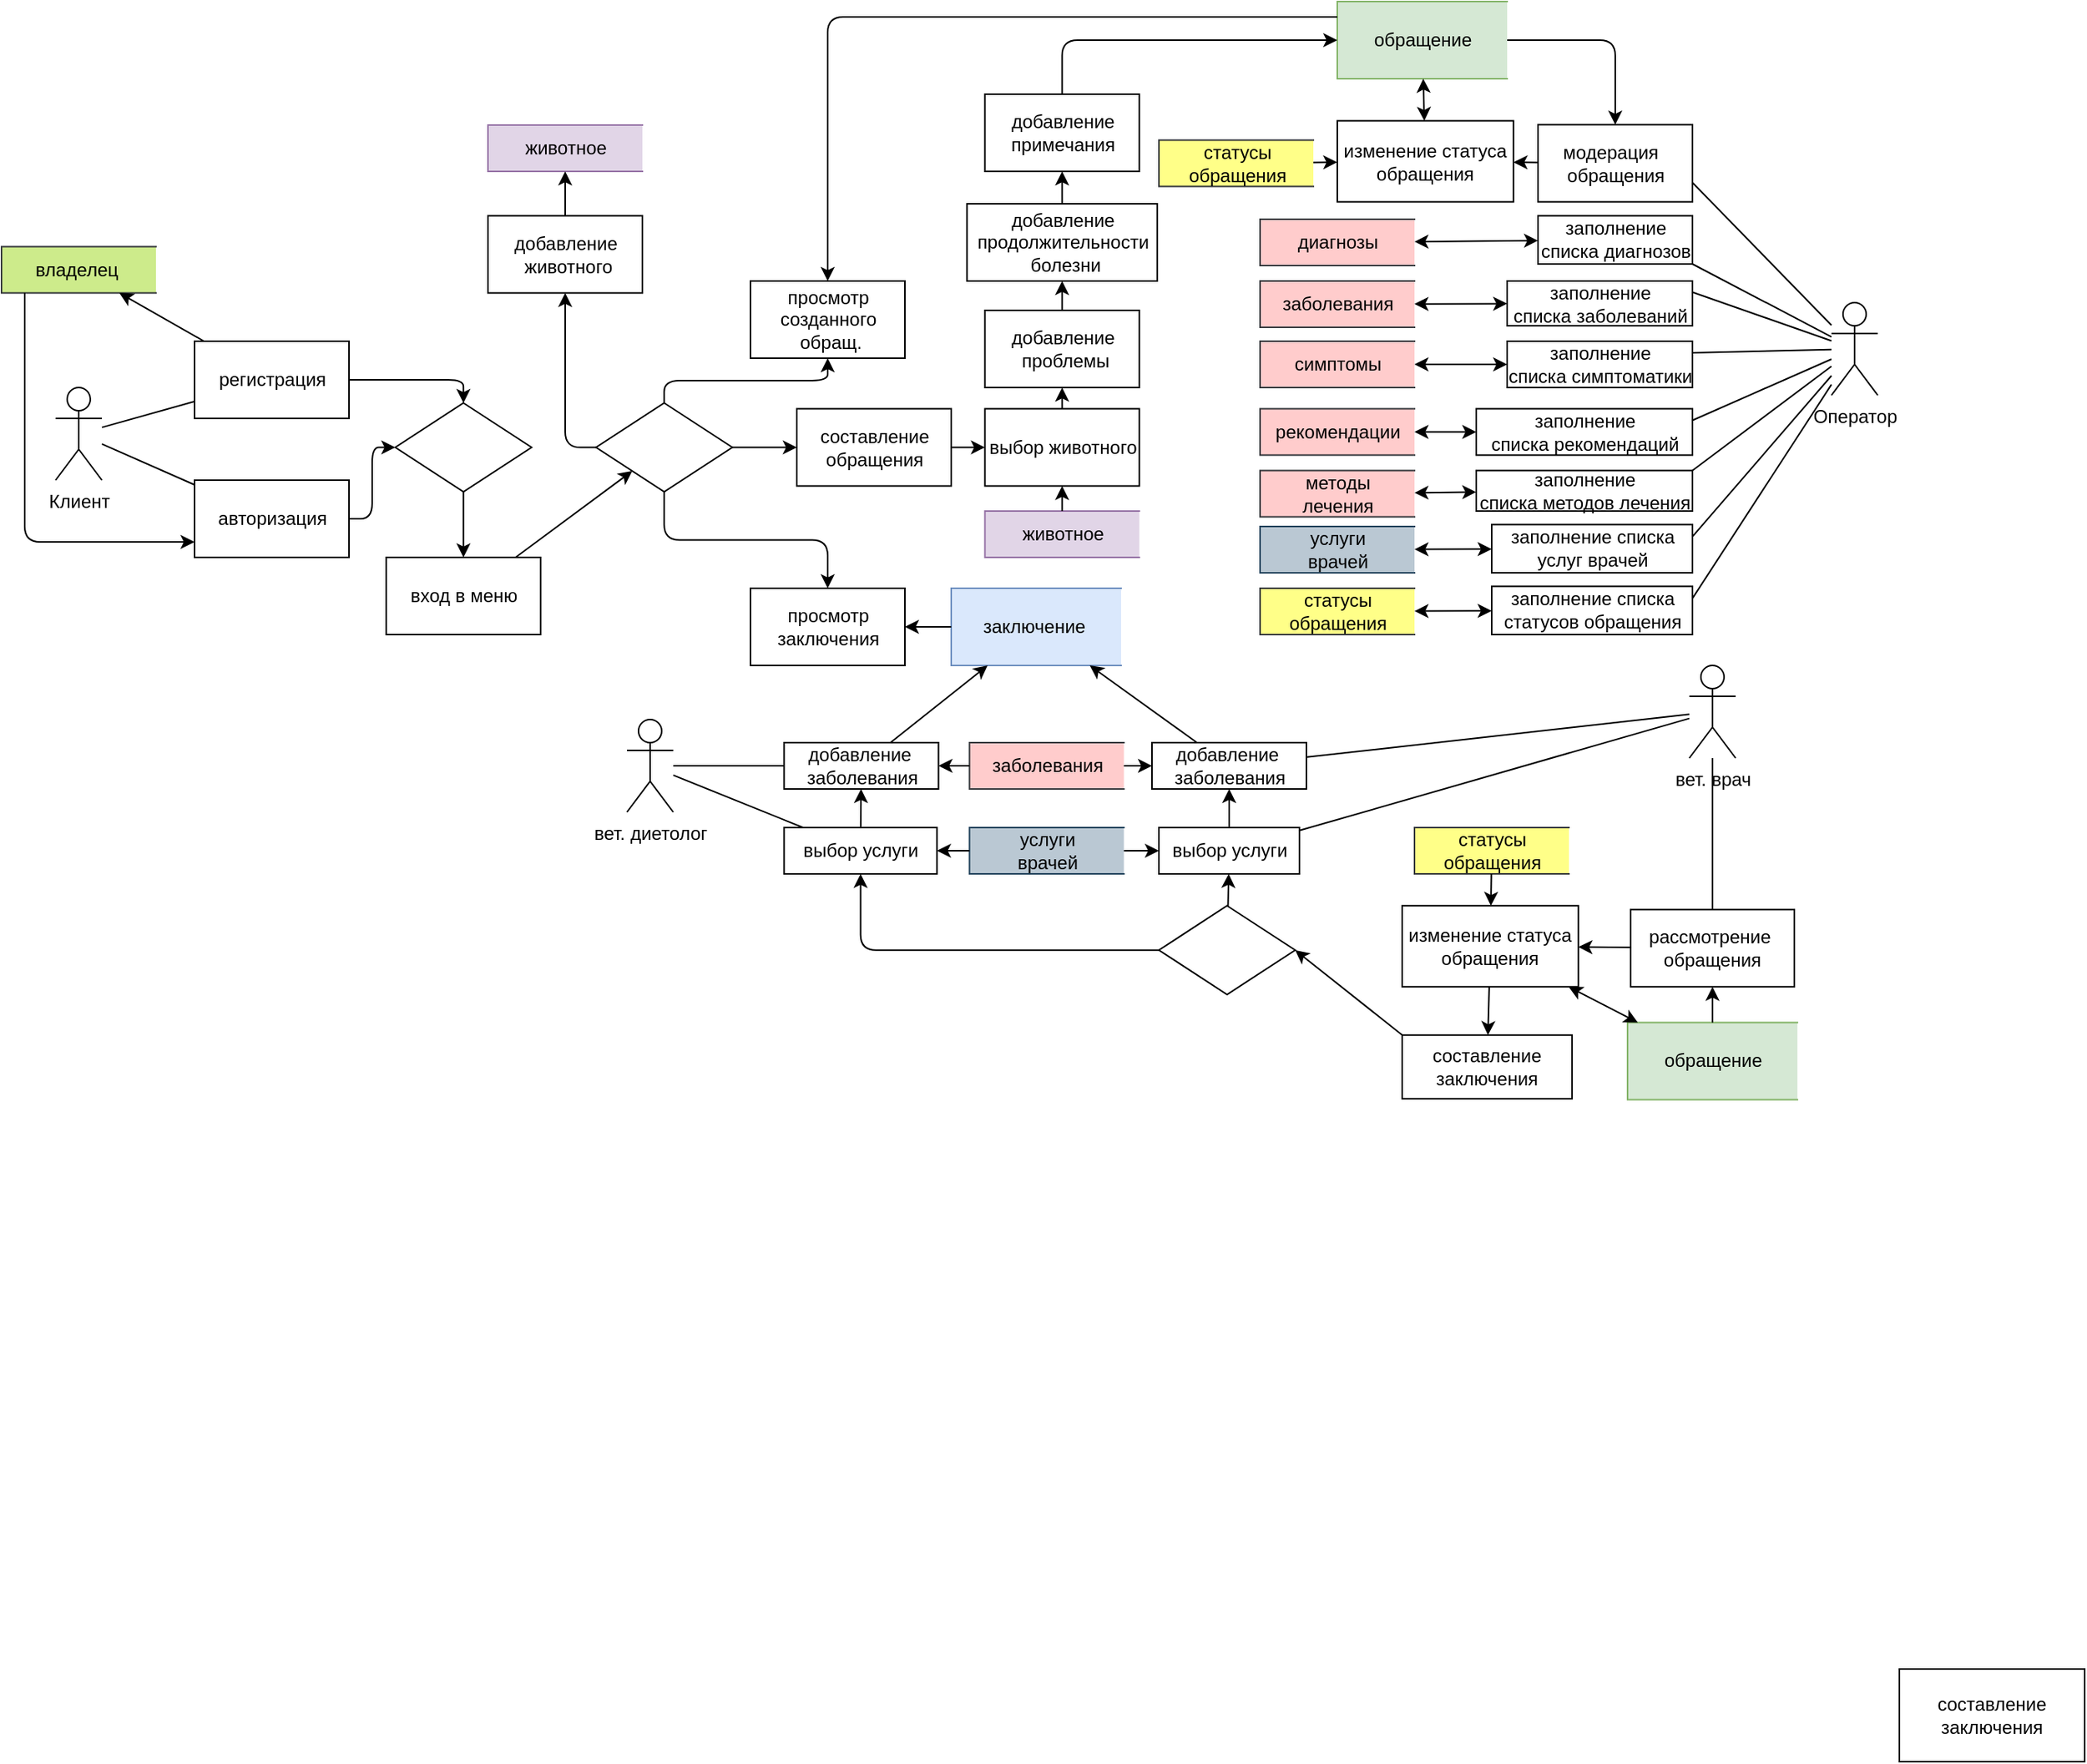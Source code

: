 <mxGraphModel dx="2021" dy="2148" grid="1" gridSize="10" guides="1" tooltips="1" connect="1" arrows="1" fold="1" page="1" pageScale="1" pageWidth="1169" pageHeight="1654" math="0" shadow="0">
  <root>
    <mxCell id="0" />
    <mxCell id="1" parent="0" />
    <mxCell id="YtaR-5jFu5EO3Bo39N_Q-2" style="rounded=1;orthogonalLoop=1;jettySize=auto;html=1;endArrow=classic;endFill=1;exitX=0.5;exitY=1;exitDx=0;exitDy=0;edgeStyle=orthogonalEdgeStyle;startArrow=none;startFill=0;" parent="1" source="9j8DlYYdAQhBQ68mxfb_-19" target="INR5gjYaSOHBbctPgWJO-20" edge="1">
      <mxGeometry relative="1" as="geometry">
        <mxPoint x="-50" y="190" as="sourcePoint" />
      </mxGeometry>
    </mxCell>
    <mxCell id="SkLQpkn3maGRPMSLVxLG-39" value="Клиент" style="shape=umlActor;verticalLabelPosition=bottom;verticalAlign=top;html=1;outlineConnect=0;" parent="1" vertex="1">
      <mxGeometry x="-470" y="90" width="30" height="60" as="geometry" />
    </mxCell>
    <mxCell id="SkLQpkn3maGRPMSLVxLG-42" value="добавление&lt;br&gt;&amp;nbsp;проблемы" style="html=1;dashed=0;whitespace=wrap;" parent="1" vertex="1">
      <mxGeometry x="131.81" y="40" width="100" height="50" as="geometry" />
    </mxCell>
    <mxCell id="SkLQpkn3maGRPMSLVxLG-47" value="" style="endArrow=classic;html=1;" parent="1" source="SkLQpkn3maGRPMSLVxLG-40" target="9j8DlYYdAQhBQ68mxfb_-27" edge="1">
      <mxGeometry width="50" height="50" relative="1" as="geometry">
        <mxPoint x="410" y="138.5" as="sourcePoint" />
        <mxPoint x="460" y="88.5" as="targetPoint" />
      </mxGeometry>
    </mxCell>
    <mxCell id="SkLQpkn3maGRPMSLVxLG-49" value="Оператор" style="shape=umlActor;verticalLabelPosition=bottom;verticalAlign=top;html=1;outlineConnect=0;" parent="1" vertex="1">
      <mxGeometry x="680" y="35" width="30" height="60" as="geometry" />
    </mxCell>
    <mxCell id="SkLQpkn3maGRPMSLVxLG-52" value="модерация&amp;nbsp;&amp;nbsp;&lt;br&gt;обращения" style="html=1;dashed=0;whitespace=wrap;" parent="1" vertex="1">
      <mxGeometry x="490" y="-80.25" width="100" height="50" as="geometry" />
    </mxCell>
    <mxCell id="SkLQpkn3maGRPMSLVxLG-57" value="" style="endArrow=none;html=1;endFill=0;entryX=1;entryY=0.75;entryDx=0;entryDy=0;" parent="1" source="SkLQpkn3maGRPMSLVxLG-49" target="SkLQpkn3maGRPMSLVxLG-52" edge="1">
      <mxGeometry width="50" height="50" relative="1" as="geometry">
        <mxPoint x="1015" y="120" as="sourcePoint" />
        <mxPoint x="985" y="120" as="targetPoint" />
      </mxGeometry>
    </mxCell>
    <mxCell id="SkLQpkn3maGRPMSLVxLG-71" value="вет. диетолог" style="shape=umlActor;verticalLabelPosition=bottom;verticalAlign=top;html=1;outlineConnect=0;" parent="1" vertex="1">
      <mxGeometry x="-100" y="305" width="30" height="60" as="geometry" />
    </mxCell>
    <mxCell id="SkLQpkn3maGRPMSLVxLG-74" value="выбор услуги" style="rounded=0;whiteSpace=wrap;html=1;" parent="1" vertex="1">
      <mxGeometry x="1.75" y="375" width="99" height="30" as="geometry" />
    </mxCell>
    <mxCell id="SkLQpkn3maGRPMSLVxLG-85" value="" style="endArrow=none;html=1;endFill=0;" parent="1" source="SkLQpkn3maGRPMSLVxLG-71" target="9j8DlYYdAQhBQ68mxfb_-79" edge="1">
      <mxGeometry width="50" height="50" relative="1" as="geometry">
        <mxPoint x="-26.996" y="876.25" as="sourcePoint" />
        <mxPoint x="-50" y="698" as="targetPoint" />
      </mxGeometry>
    </mxCell>
    <mxCell id="SkLQpkn3maGRPMSLVxLG-86" value="вет. врач" style="shape=umlActor;verticalLabelPosition=bottom;verticalAlign=top;html=1;outlineConnect=0;" parent="1" vertex="1">
      <mxGeometry x="587.97" y="270" width="30" height="60" as="geometry" />
    </mxCell>
    <mxCell id="SkLQpkn3maGRPMSLVxLG-88" value="составление заключения" style="rounded=0;whiteSpace=wrap;html=1;fillColor=#f8cecc;strokeColor=#b85450;" parent="1" vertex="1">
      <mxGeometry x="724" y="920" width="120" height="60" as="geometry" />
    </mxCell>
    <mxCell id="SkLQpkn3maGRPMSLVxLG-89" value="выбор услуги" style="rounded=0;whiteSpace=wrap;html=1;" parent="1" vertex="1">
      <mxGeometry x="244.5" y="375" width="91" height="30" as="geometry" />
    </mxCell>
    <mxCell id="SkLQpkn3maGRPMSLVxLG-100" value="рассмотрение&amp;nbsp;&lt;br&gt;обращения" style="rounded=0;whiteSpace=wrap;html=1;" parent="1" vertex="1">
      <mxGeometry x="549.97" y="428.13" width="106" height="50" as="geometry" />
    </mxCell>
    <mxCell id="SkLQpkn3maGRPMSLVxLG-102" value="составление заключения" style="rounded=0;whiteSpace=wrap;html=1;" parent="1" vertex="1">
      <mxGeometry x="724" y="920" width="120" height="60" as="geometry" />
    </mxCell>
    <mxCell id="SkLQpkn3maGRPMSLVxLG-40" value="составление &lt;br&gt;обращения" style="html=1;dashed=0;whitespace=wrap;" parent="1" vertex="1">
      <mxGeometry x="10" y="103.75" width="100" height="50" as="geometry" />
    </mxCell>
    <mxCell id="INR5gjYaSOHBbctPgWJO-2" value="обращение" style="html=1;dashed=0;whitespace=wrap;shape=partialRectangle;right=0;fillColor=#d5e8d4;strokeColor=#82b366;" parent="1" vertex="1">
      <mxGeometry x="360" y="-160" width="110" height="50" as="geometry" />
    </mxCell>
    <mxCell id="INR5gjYaSOHBbctPgWJO-3" value="добавление&lt;br&gt;продолжительности&lt;br&gt;&amp;nbsp;болезни" style="html=1;dashed=0;whitespace=wrap;" parent="1" vertex="1">
      <mxGeometry x="120.21" y="-29" width="123.19" height="50" as="geometry" />
    </mxCell>
    <mxCell id="INR5gjYaSOHBbctPgWJO-4" value="" style="endArrow=classic;html=1;" parent="1" source="SkLQpkn3maGRPMSLVxLG-42" target="INR5gjYaSOHBbctPgWJO-3" edge="1">
      <mxGeometry width="50" height="50" relative="1" as="geometry">
        <mxPoint x="426" y="67.5" as="sourcePoint" />
        <mxPoint x="476" y="17.5" as="targetPoint" />
      </mxGeometry>
    </mxCell>
    <mxCell id="INR5gjYaSOHBbctPgWJO-16" value="просмотр &lt;br&gt;созданного&lt;br&gt;&amp;nbsp;обращ." style="html=1;dashed=0;whitespace=wrap;" parent="1" vertex="1">
      <mxGeometry x="-20" y="21" width="100" height="50" as="geometry" />
    </mxCell>
    <mxCell id="INR5gjYaSOHBbctPgWJO-20" value="просмотр&lt;br&gt;заключения" style="html=1;dashed=0;whitespace=wrap;" parent="1" vertex="1">
      <mxGeometry x="-20" y="220" width="100" height="50" as="geometry" />
    </mxCell>
    <mxCell id="INR5gjYaSOHBbctPgWJO-23" value="заключение&amp;nbsp;" style="html=1;dashed=0;whitespace=wrap;shape=partialRectangle;right=0;fillColor=#dae8fc;strokeColor=#6c8ebf;" parent="1" vertex="1">
      <mxGeometry x="110" y="220" width="110" height="50" as="geometry" />
    </mxCell>
    <mxCell id="INR5gjYaSOHBbctPgWJO-24" value="" style="endArrow=classic;html=1;" parent="1" source="INR5gjYaSOHBbctPgWJO-23" target="INR5gjYaSOHBbctPgWJO-20" edge="1">
      <mxGeometry width="50" height="50" relative="1" as="geometry">
        <mxPoint x="350" y="259" as="sourcePoint" />
        <mxPoint x="400" y="209" as="targetPoint" />
      </mxGeometry>
    </mxCell>
    <mxCell id="INR5gjYaSOHBbctPgWJO-58" value="" style="endArrow=none;html=1;endFill=0;" parent="1" source="SkLQpkn3maGRPMSLVxLG-86" target="SkLQpkn3maGRPMSLVxLG-100" edge="1">
      <mxGeometry width="50" height="50" relative="1" as="geometry">
        <mxPoint x="936" y="526.25" as="sourcePoint" />
        <mxPoint x="986" y="476.25" as="targetPoint" />
      </mxGeometry>
    </mxCell>
    <mxCell id="INR5gjYaSOHBbctPgWJO-60" value="" style="shape=rhombus;html=1;dashed=0;whitespace=wrap;perimeter=rhombusPerimeter;" parent="1" vertex="1">
      <mxGeometry x="244.5" y="425.63" width="88.25" height="57.5" as="geometry" />
    </mxCell>
    <mxCell id="INR5gjYaSOHBbctPgWJO-61" value="" style="endArrow=classic;html=1;edgeStyle=orthogonalEdgeStyle;" parent="1" source="INR5gjYaSOHBbctPgWJO-60" target="SkLQpkn3maGRPMSLVxLG-74" edge="1">
      <mxGeometry width="50" height="50" relative="1" as="geometry">
        <mxPoint x="209" y="535" as="sourcePoint" />
        <mxPoint x="84" y="425" as="targetPoint" />
      </mxGeometry>
    </mxCell>
    <mxCell id="INR5gjYaSOHBbctPgWJO-62" value="" style="endArrow=classic;html=1;entryX=1;entryY=0.5;entryDx=0;entryDy=0;exitX=0;exitY=0;exitDx=0;exitDy=0;" parent="1" source="eZzGpEVOvhuEacqEOxfQ-1" target="INR5gjYaSOHBbctPgWJO-60" edge="1">
      <mxGeometry width="50" height="50" relative="1" as="geometry">
        <mxPoint x="474.93" y="740" as="sourcePoint" />
        <mxPoint x="414.93" y="740" as="targetPoint" />
      </mxGeometry>
    </mxCell>
    <mxCell id="INR5gjYaSOHBbctPgWJO-63" value="" style="endArrow=classic;html=1;" parent="1" source="INR5gjYaSOHBbctPgWJO-60" target="SkLQpkn3maGRPMSLVxLG-89" edge="1">
      <mxGeometry width="50" height="50" relative="1" as="geometry">
        <mxPoint x="116.81" y="535" as="sourcePoint" />
        <mxPoint x="166.81" y="485" as="targetPoint" />
      </mxGeometry>
    </mxCell>
    <mxCell id="eZzGpEVOvhuEacqEOxfQ-1" value="составление заключения" style="rounded=0;whiteSpace=wrap;html=1;" parent="1" vertex="1">
      <mxGeometry x="402.03" y="509.39" width="110" height="41.25" as="geometry" />
    </mxCell>
    <mxCell id="eZzGpEVOvhuEacqEOxfQ-3" value="изменение статуса&lt;br&gt;обращения" style="rounded=0;whiteSpace=wrap;html=1;" parent="1" vertex="1">
      <mxGeometry x="360" y="-82.75" width="114.12" height="52.5" as="geometry" />
    </mxCell>
    <mxCell id="eZzGpEVOvhuEacqEOxfQ-5" value="" style="endArrow=classic;html=1;" parent="1" source="SkLQpkn3maGRPMSLVxLG-52" target="eZzGpEVOvhuEacqEOxfQ-3" edge="1">
      <mxGeometry width="50" height="50" relative="1" as="geometry">
        <mxPoint x="565" y="153.75" as="sourcePoint" />
        <mxPoint x="615" y="103.75" as="targetPoint" />
      </mxGeometry>
    </mxCell>
    <mxCell id="eZzGpEVOvhuEacqEOxfQ-17" value="изменение статуса&lt;br&gt;обращения" style="rounded=0;whiteSpace=wrap;html=1;" parent="1" vertex="1">
      <mxGeometry x="402.03" y="425.63" width="114.12" height="52.5" as="geometry" />
    </mxCell>
    <mxCell id="YtaR-5jFu5EO3Bo39N_Q-3" value="обращение" style="html=1;dashed=0;whitespace=wrap;shape=partialRectangle;right=0;fillColor=#d5e8d4;strokeColor=#82b366;" parent="1" vertex="1">
      <mxGeometry x="547.97" y="501.26" width="110" height="50" as="geometry" />
    </mxCell>
    <mxCell id="9j8DlYYdAQhBQ68mxfb_-6" value="авторизация&lt;span style=&quot;color: rgba(0 , 0 , 0 , 0) ; font-family: monospace ; font-size: 0px&quot;&gt;%3CmxGraphModel%3E%3Croot%3E%3CmxCell%20id%3D%220%22%2F%3E%3CmxCell%20id%3D%221%22%20parent%3D%220%22%2F%3E%3CmxCell%20id%3D%222%22%20value%3D%22%D1%81%D0%BE%D1%81%D1%82%D0%B0%D0%B2%D0%BB%D0%B5%D0%BD%D0%B8%D0%B5%20%26lt%3Bbr%26gt%3B%D0%BE%D0%B1%D1%80%D0%B0%D1%89%D0%B5%D0%BD%D0%B8%D1%8F%22%20style%3D%22html%3D1%3Bdashed%3D0%3Bwhitespace%3Dwrap%3B%22%20vertex%3D%221%22%20parent%3D%221%22%3E%3CmxGeometry%20x%3D%22180%22%20y%3D%22107.5%22%20width%3D%22100%22%20height%3D%2250%22%20as%3D%22geometry%22%2F%3E%3C%2FmxCell%3E%3C%2Froot%3E%3C%2FmxGraphModel%3E&lt;/span&gt;" style="html=1;dashed=0;whitespace=wrap;" parent="1" vertex="1">
      <mxGeometry x="-380" y="150" width="100" height="50" as="geometry" />
    </mxCell>
    <mxCell id="9j8DlYYdAQhBQ68mxfb_-7" value="вход в меню" style="html=1;dashed=0;whitespace=wrap;" parent="1" vertex="1">
      <mxGeometry x="-255.87" y="200" width="100" height="50" as="geometry" />
    </mxCell>
    <mxCell id="9j8DlYYdAQhBQ68mxfb_-8" value="регистрация" style="html=1;dashed=0;whitespace=wrap;" parent="1" vertex="1">
      <mxGeometry x="-380" y="60" width="100" height="50" as="geometry" />
    </mxCell>
    <mxCell id="9j8DlYYdAQhBQ68mxfb_-9" value="добавление&lt;br&gt;&amp;nbsp;животного" style="html=1;dashed=0;whitespace=wrap;" parent="1" vertex="1">
      <mxGeometry x="-190" y="-21.25" width="100" height="50" as="geometry" />
    </mxCell>
    <mxCell id="9j8DlYYdAQhBQ68mxfb_-10" value="животное" style="html=1;dashed=0;whitespace=wrap;shape=partialRectangle;right=0;fillColor=#e1d5e7;strokeColor=#9673a6;" parent="1" vertex="1">
      <mxGeometry x="-190" y="-80" width="100" height="30" as="geometry" />
    </mxCell>
    <mxCell id="9j8DlYYdAQhBQ68mxfb_-13" value="" style="endArrow=none;html=1;" parent="1" source="SkLQpkn3maGRPMSLVxLG-39" target="9j8DlYYdAQhBQ68mxfb_-8" edge="1">
      <mxGeometry width="50" height="50" relative="1" as="geometry">
        <mxPoint x="149" y="172.5" as="sourcePoint" />
        <mxPoint x="199" y="122.5" as="targetPoint" />
      </mxGeometry>
    </mxCell>
    <mxCell id="9j8DlYYdAQhBQ68mxfb_-14" value="" style="endArrow=none;html=1;" parent="1" source="SkLQpkn3maGRPMSLVxLG-39" target="9j8DlYYdAQhBQ68mxfb_-6" edge="1">
      <mxGeometry width="50" height="50" relative="1" as="geometry">
        <mxPoint x="149" y="172.5" as="sourcePoint" />
        <mxPoint x="199" y="122.5" as="targetPoint" />
      </mxGeometry>
    </mxCell>
    <mxCell id="9j8DlYYdAQhBQ68mxfb_-17" value="" style="endArrow=classic;html=1;" parent="1" source="9j8DlYYdAQhBQ68mxfb_-7" target="9j8DlYYdAQhBQ68mxfb_-19" edge="1">
      <mxGeometry width="50" height="50" relative="1" as="geometry">
        <mxPoint x="279" y="72.5" as="sourcePoint" />
        <mxPoint x="30" y="70" as="targetPoint" />
      </mxGeometry>
    </mxCell>
    <mxCell id="9j8DlYYdAQhBQ68mxfb_-18" value="" style="endArrow=classic;html=1;" parent="1" source="9j8DlYYdAQhBQ68mxfb_-9" target="9j8DlYYdAQhBQ68mxfb_-10" edge="1">
      <mxGeometry width="50" height="50" relative="1" as="geometry">
        <mxPoint x="190" y="10" as="sourcePoint" />
        <mxPoint x="240" y="-40" as="targetPoint" />
      </mxGeometry>
    </mxCell>
    <mxCell id="9j8DlYYdAQhBQ68mxfb_-19" value="" style="shape=rhombus;html=1;dashed=0;whitespace=wrap;perimeter=rhombusPerimeter;" parent="1" vertex="1">
      <mxGeometry x="-120.0" y="100" width="88.25" height="57.5" as="geometry" />
    </mxCell>
    <mxCell id="9j8DlYYdAQhBQ68mxfb_-20" value="" style="endArrow=classic;html=1;exitX=0;exitY=0.5;exitDx=0;exitDy=0;edgeStyle=orthogonalEdgeStyle;" parent="1" source="9j8DlYYdAQhBQ68mxfb_-19" target="9j8DlYYdAQhBQ68mxfb_-9" edge="1">
      <mxGeometry width="50" height="50" relative="1" as="geometry">
        <mxPoint x="150" y="140" as="sourcePoint" />
        <mxPoint x="200" y="90" as="targetPoint" />
      </mxGeometry>
    </mxCell>
    <mxCell id="9j8DlYYdAQhBQ68mxfb_-21" value="" style="endArrow=classic;html=1;exitX=0.5;exitY=0;exitDx=0;exitDy=0;edgeStyle=orthogonalEdgeStyle;" parent="1" source="9j8DlYYdAQhBQ68mxfb_-19" target="INR5gjYaSOHBbctPgWJO-16" edge="1">
      <mxGeometry width="50" height="50" relative="1" as="geometry">
        <mxPoint x="200" y="150" as="sourcePoint" />
        <mxPoint x="250" y="100" as="targetPoint" />
      </mxGeometry>
    </mxCell>
    <mxCell id="9j8DlYYdAQhBQ68mxfb_-22" value="" style="endArrow=classic;html=1;exitX=1;exitY=0.5;exitDx=0;exitDy=0;" parent="1" source="9j8DlYYdAQhBQ68mxfb_-19" target="SkLQpkn3maGRPMSLVxLG-40" edge="1">
      <mxGeometry width="50" height="50" relative="1" as="geometry">
        <mxPoint x="-125.875" y="100" as="sourcePoint" />
        <mxPoint x="150" y="133" as="targetPoint" />
      </mxGeometry>
    </mxCell>
    <mxCell id="9j8DlYYdAQhBQ68mxfb_-23" value="" style="shape=rhombus;html=1;dashed=0;whitespace=wrap;perimeter=rhombusPerimeter;" parent="1" vertex="1">
      <mxGeometry x="-250.0" y="100" width="88.25" height="57.5" as="geometry" />
    </mxCell>
    <mxCell id="9j8DlYYdAQhBQ68mxfb_-24" value="" style="endArrow=classic;html=1;entryX=0;entryY=0.5;entryDx=0;entryDy=0;edgeStyle=orthogonalEdgeStyle;" parent="1" source="9j8DlYYdAQhBQ68mxfb_-6" target="9j8DlYYdAQhBQ68mxfb_-23" edge="1">
      <mxGeometry width="50" height="50" relative="1" as="geometry">
        <mxPoint x="-80" y="150" as="sourcePoint" />
        <mxPoint x="-30" y="100" as="targetPoint" />
      </mxGeometry>
    </mxCell>
    <mxCell id="9j8DlYYdAQhBQ68mxfb_-25" value="" style="endArrow=classic;html=1;entryX=0.5;entryY=0;entryDx=0;entryDy=0;edgeStyle=orthogonalEdgeStyle;" parent="1" source="9j8DlYYdAQhBQ68mxfb_-8" target="9j8DlYYdAQhBQ68mxfb_-23" edge="1">
      <mxGeometry width="50" height="50" relative="1" as="geometry">
        <mxPoint x="-80" y="150" as="sourcePoint" />
        <mxPoint x="-30" y="100" as="targetPoint" />
      </mxGeometry>
    </mxCell>
    <mxCell id="9j8DlYYdAQhBQ68mxfb_-26" value="" style="endArrow=classic;html=1;" parent="1" source="9j8DlYYdAQhBQ68mxfb_-23" target="9j8DlYYdAQhBQ68mxfb_-7" edge="1">
      <mxGeometry width="50" height="50" relative="1" as="geometry">
        <mxPoint x="-80" y="150" as="sourcePoint" />
        <mxPoint x="-30" y="100" as="targetPoint" />
      </mxGeometry>
    </mxCell>
    <mxCell id="9j8DlYYdAQhBQ68mxfb_-27" value="выбор животного" style="html=1;dashed=0;whitespace=wrap;" parent="1" vertex="1">
      <mxGeometry x="131.81" y="103.75" width="100" height="50" as="geometry" />
    </mxCell>
    <mxCell id="9j8DlYYdAQhBQ68mxfb_-28" value="животное" style="html=1;dashed=0;whitespace=wrap;shape=partialRectangle;right=0;fillColor=#e1d5e7;strokeColor=#9673a6;" parent="1" vertex="1">
      <mxGeometry x="131.81" y="170" width="100" height="30" as="geometry" />
    </mxCell>
    <mxCell id="9j8DlYYdAQhBQ68mxfb_-29" value="" style="endArrow=classic;html=1;" parent="1" source="9j8DlYYdAQhBQ68mxfb_-28" target="9j8DlYYdAQhBQ68mxfb_-27" edge="1">
      <mxGeometry width="50" height="50" relative="1" as="geometry">
        <mxPoint x="251.81" y="138.75" as="sourcePoint" />
        <mxPoint x="230" y="138.75" as="targetPoint" />
      </mxGeometry>
    </mxCell>
    <mxCell id="9j8DlYYdAQhBQ68mxfb_-30" value="владелец&amp;nbsp;" style="html=1;dashed=0;whitespace=wrap;shape=partialRectangle;right=0;fillColor=#cdeb8b;strokeColor=#36393d;" parent="1" vertex="1">
      <mxGeometry x="-505" y="-1.25" width="100" height="30" as="geometry" />
    </mxCell>
    <mxCell id="9j8DlYYdAQhBQ68mxfb_-31" value="" style="endArrow=classic;html=1;" parent="1" source="9j8DlYYdAQhBQ68mxfb_-8" target="9j8DlYYdAQhBQ68mxfb_-30" edge="1">
      <mxGeometry width="50" height="50" relative="1" as="geometry">
        <mxPoint x="-405" y="20" as="sourcePoint" />
        <mxPoint x="-355" y="-30" as="targetPoint" />
      </mxGeometry>
    </mxCell>
    <mxCell id="9j8DlYYdAQhBQ68mxfb_-32" value="" style="endArrow=none;html=1;edgeStyle=orthogonalEdgeStyle;startArrow=classic;startFill=1;endFill=0;" parent="1" source="9j8DlYYdAQhBQ68mxfb_-6" target="9j8DlYYdAQhBQ68mxfb_-30" edge="1">
      <mxGeometry width="50" height="50" relative="1" as="geometry">
        <mxPoint x="-410" y="160" as="sourcePoint" />
        <mxPoint x="-360" y="110" as="targetPoint" />
        <Array as="points">
          <mxPoint x="-490" y="190" />
        </Array>
      </mxGeometry>
    </mxCell>
    <mxCell id="9j8DlYYdAQhBQ68mxfb_-33" value="" style="endArrow=classic;html=1;edgeStyle=orthogonalEdgeStyle;" parent="1" source="INR5gjYaSOHBbctPgWJO-2" target="INR5gjYaSOHBbctPgWJO-16" edge="1">
      <mxGeometry width="50" height="50" relative="1" as="geometry">
        <mxPoint x="360" y="70" as="sourcePoint" />
        <mxPoint x="310" y="120" as="targetPoint" />
        <Array as="points">
          <mxPoint x="30" y="-150" />
        </Array>
      </mxGeometry>
    </mxCell>
    <mxCell id="9j8DlYYdAQhBQ68mxfb_-34" value="" style="endArrow=classic;html=1;" parent="1" source="9j8DlYYdAQhBQ68mxfb_-27" target="SkLQpkn3maGRPMSLVxLG-42" edge="1">
      <mxGeometry width="50" height="50" relative="1" as="geometry">
        <mxPoint x="430" y="120" as="sourcePoint" />
        <mxPoint x="480" y="70" as="targetPoint" />
      </mxGeometry>
    </mxCell>
    <mxCell id="9j8DlYYdAQhBQ68mxfb_-35" value="добавление&lt;br&gt;примечания" style="html=1;dashed=0;whitespace=wrap;" parent="1" vertex="1">
      <mxGeometry x="131.8" y="-100" width="100" height="50" as="geometry" />
    </mxCell>
    <mxCell id="9j8DlYYdAQhBQ68mxfb_-36" value="" style="endArrow=classic;html=1;" parent="1" source="INR5gjYaSOHBbctPgWJO-3" target="9j8DlYYdAQhBQ68mxfb_-35" edge="1">
      <mxGeometry width="50" height="50" relative="1" as="geometry">
        <mxPoint x="430" y="120" as="sourcePoint" />
        <mxPoint x="480" y="70" as="targetPoint" />
      </mxGeometry>
    </mxCell>
    <mxCell id="9j8DlYYdAQhBQ68mxfb_-37" value="" style="endArrow=classic;html=1;edgeStyle=orthogonalEdgeStyle;" parent="1" source="9j8DlYYdAQhBQ68mxfb_-35" target="INR5gjYaSOHBbctPgWJO-2" edge="1">
      <mxGeometry width="50" height="50" relative="1" as="geometry">
        <mxPoint x="430" y="110" as="sourcePoint" />
        <mxPoint x="480" y="60" as="targetPoint" />
        <Array as="points">
          <mxPoint x="182" y="-135" />
        </Array>
      </mxGeometry>
    </mxCell>
    <mxCell id="9j8DlYYdAQhBQ68mxfb_-38" value="" style="endArrow=classic;html=1;startArrow=classic;startFill=1;" parent="1" source="eZzGpEVOvhuEacqEOxfQ-3" target="INR5gjYaSOHBbctPgWJO-2" edge="1">
      <mxGeometry width="50" height="50" relative="1" as="geometry">
        <mxPoint x="430" y="110" as="sourcePoint" />
        <mxPoint x="480" y="60" as="targetPoint" />
      </mxGeometry>
    </mxCell>
    <mxCell id="9j8DlYYdAQhBQ68mxfb_-40" value="заполнение&lt;br&gt;списка диагнозов" style="html=1;dashed=0;whitespace=wrap;" parent="1" vertex="1">
      <mxGeometry x="490" y="-21.25" width="100" height="31.25" as="geometry" />
    </mxCell>
    <mxCell id="9j8DlYYdAQhBQ68mxfb_-42" value="заполнение&lt;br&gt;списка симптоматики" style="html=1;dashed=0;whitespace=wrap;" parent="1" vertex="1">
      <mxGeometry x="470" y="60" width="120" height="30" as="geometry" />
    </mxCell>
    <mxCell id="9j8DlYYdAQhBQ68mxfb_-45" value="заполнение&lt;br&gt;списка заболеваний" style="html=1;dashed=0;whitespace=wrap;" parent="1" vertex="1">
      <mxGeometry x="470" y="21" width="120" height="29" as="geometry" />
    </mxCell>
    <mxCell id="9j8DlYYdAQhBQ68mxfb_-46" value="заполнение&lt;br&gt;списка рекомендаций" style="html=1;dashed=0;whitespace=wrap;" parent="1" vertex="1">
      <mxGeometry x="450" y="103.75" width="140" height="30" as="geometry" />
    </mxCell>
    <mxCell id="9j8DlYYdAQhBQ68mxfb_-47" value="заполнение&lt;br&gt;списка методов лечения" style="html=1;dashed=0;whitespace=wrap;" parent="1" vertex="1">
      <mxGeometry x="450" y="143.75" width="140" height="26.25" as="geometry" />
    </mxCell>
    <mxCell id="9j8DlYYdAQhBQ68mxfb_-48" value="" style="endArrow=none;html=1;endFill=0;entryX=1;entryY=1;entryDx=0;entryDy=0;" parent="1" source="SkLQpkn3maGRPMSLVxLG-49" target="9j8DlYYdAQhBQ68mxfb_-40" edge="1">
      <mxGeometry width="50" height="50" relative="1" as="geometry">
        <mxPoint x="430" y="110" as="sourcePoint" />
        <mxPoint x="480" y="60" as="targetPoint" />
      </mxGeometry>
    </mxCell>
    <mxCell id="9j8DlYYdAQhBQ68mxfb_-49" value="" style="endArrow=none;html=1;entryX=1;entryY=0.25;entryDx=0;entryDy=0;endFill=0;" parent="1" source="SkLQpkn3maGRPMSLVxLG-49" target="9j8DlYYdAQhBQ68mxfb_-45" edge="1">
      <mxGeometry width="50" height="50" relative="1" as="geometry">
        <mxPoint x="430" y="110" as="sourcePoint" />
        <mxPoint x="480" y="60" as="targetPoint" />
      </mxGeometry>
    </mxCell>
    <mxCell id="9j8DlYYdAQhBQ68mxfb_-50" value="" style="endArrow=none;html=1;entryX=1;entryY=0.25;entryDx=0;entryDy=0;endFill=0;" parent="1" source="SkLQpkn3maGRPMSLVxLG-49" target="9j8DlYYdAQhBQ68mxfb_-42" edge="1">
      <mxGeometry width="50" height="50" relative="1" as="geometry">
        <mxPoint x="430" y="110" as="sourcePoint" />
        <mxPoint x="480" y="60" as="targetPoint" />
      </mxGeometry>
    </mxCell>
    <mxCell id="9j8DlYYdAQhBQ68mxfb_-51" value="" style="endArrow=none;html=1;entryX=1;entryY=0.25;entryDx=0;entryDy=0;endFill=0;" parent="1" source="SkLQpkn3maGRPMSLVxLG-49" target="9j8DlYYdAQhBQ68mxfb_-46" edge="1">
      <mxGeometry width="50" height="50" relative="1" as="geometry">
        <mxPoint x="430" y="110" as="sourcePoint" />
        <mxPoint x="480" y="60" as="targetPoint" />
      </mxGeometry>
    </mxCell>
    <mxCell id="9j8DlYYdAQhBQ68mxfb_-52" value="" style="endArrow=none;html=1;entryX=1;entryY=0;entryDx=0;entryDy=0;endFill=0;" parent="1" source="SkLQpkn3maGRPMSLVxLG-49" target="9j8DlYYdAQhBQ68mxfb_-47" edge="1">
      <mxGeometry width="50" height="50" relative="1" as="geometry">
        <mxPoint x="430" y="110" as="sourcePoint" />
        <mxPoint x="480" y="60" as="targetPoint" />
      </mxGeometry>
    </mxCell>
    <mxCell id="9j8DlYYdAQhBQ68mxfb_-53" value="методы&lt;br&gt;лечения" style="html=1;dashed=0;whitespace=wrap;shape=partialRectangle;right=0;fillColor=#ffcccc;strokeColor=#36393d;" parent="1" vertex="1">
      <mxGeometry x="310" y="143.75" width="100" height="30" as="geometry" />
    </mxCell>
    <mxCell id="9j8DlYYdAQhBQ68mxfb_-54" value="рекомендации" style="html=1;dashed=0;whitespace=wrap;shape=partialRectangle;right=0;fillColor=#ffcccc;strokeColor=#36393d;" parent="1" vertex="1">
      <mxGeometry x="310" y="103.75" width="100" height="30" as="geometry" />
    </mxCell>
    <mxCell id="9j8DlYYdAQhBQ68mxfb_-55" value="симптомы" style="html=1;dashed=0;whitespace=wrap;shape=partialRectangle;right=0;fillColor=#ffcccc;strokeColor=#36393d;" parent="1" vertex="1">
      <mxGeometry x="310" y="60" width="100" height="30" as="geometry" />
    </mxCell>
    <mxCell id="9j8DlYYdAQhBQ68mxfb_-56" value="заболевания" style="html=1;dashed=0;whitespace=wrap;shape=partialRectangle;right=0;fillColor=#ffcccc;strokeColor=#36393d;" parent="1" vertex="1">
      <mxGeometry x="310" y="21" width="100" height="30" as="geometry" />
    </mxCell>
    <mxCell id="9j8DlYYdAQhBQ68mxfb_-57" value="диагнозы" style="html=1;dashed=0;whitespace=wrap;shape=partialRectangle;right=0;fillColor=#ffcccc;strokeColor=#36393d;" parent="1" vertex="1">
      <mxGeometry x="310" y="-19" width="100" height="30" as="geometry" />
    </mxCell>
    <mxCell id="9j8DlYYdAQhBQ68mxfb_-58" value="" style="endArrow=classic;html=1;startArrow=classic;startFill=1;" parent="1" source="9j8DlYYdAQhBQ68mxfb_-40" target="9j8DlYYdAQhBQ68mxfb_-57" edge="1">
      <mxGeometry width="50" height="50" relative="1" as="geometry">
        <mxPoint x="440" y="50" as="sourcePoint" />
        <mxPoint x="480" y="60" as="targetPoint" />
      </mxGeometry>
    </mxCell>
    <mxCell id="9j8DlYYdAQhBQ68mxfb_-59" value="" style="endArrow=classic;html=1;edgeStyle=orthogonalEdgeStyle;" parent="1" source="INR5gjYaSOHBbctPgWJO-2" target="SkLQpkn3maGRPMSLVxLG-52" edge="1">
      <mxGeometry width="50" height="50" relative="1" as="geometry">
        <mxPoint x="430" y="110" as="sourcePoint" />
        <mxPoint x="480" y="60" as="targetPoint" />
      </mxGeometry>
    </mxCell>
    <mxCell id="9j8DlYYdAQhBQ68mxfb_-60" value="" style="endArrow=classic;html=1;startArrow=classic;startFill=1;" parent="1" source="9j8DlYYdAQhBQ68mxfb_-45" target="9j8DlYYdAQhBQ68mxfb_-56" edge="1">
      <mxGeometry width="50" height="50" relative="1" as="geometry">
        <mxPoint x="430" y="110" as="sourcePoint" />
        <mxPoint x="480" y="60" as="targetPoint" />
      </mxGeometry>
    </mxCell>
    <mxCell id="9j8DlYYdAQhBQ68mxfb_-61" value="" style="endArrow=classic;html=1;startArrow=classic;startFill=1;" parent="1" source="9j8DlYYdAQhBQ68mxfb_-42" target="9j8DlYYdAQhBQ68mxfb_-55" edge="1">
      <mxGeometry width="50" height="50" relative="1" as="geometry">
        <mxPoint x="430" y="110" as="sourcePoint" />
        <mxPoint x="480" y="60" as="targetPoint" />
      </mxGeometry>
    </mxCell>
    <mxCell id="9j8DlYYdAQhBQ68mxfb_-62" value="" style="endArrow=classic;html=1;startArrow=classic;startFill=1;" parent="1" source="9j8DlYYdAQhBQ68mxfb_-46" target="9j8DlYYdAQhBQ68mxfb_-54" edge="1">
      <mxGeometry width="50" height="50" relative="1" as="geometry">
        <mxPoint x="430" y="110" as="sourcePoint" />
        <mxPoint x="480" y="60" as="targetPoint" />
      </mxGeometry>
    </mxCell>
    <mxCell id="9j8DlYYdAQhBQ68mxfb_-63" value="" style="endArrow=classic;html=1;startArrow=classic;startFill=1;" parent="1" source="9j8DlYYdAQhBQ68mxfb_-47" target="9j8DlYYdAQhBQ68mxfb_-53" edge="1">
      <mxGeometry width="50" height="50" relative="1" as="geometry">
        <mxPoint x="430" y="110" as="sourcePoint" />
        <mxPoint x="480" y="60" as="targetPoint" />
      </mxGeometry>
    </mxCell>
    <mxCell id="9j8DlYYdAQhBQ68mxfb_-71" value="заполнение списка&lt;br&gt;услуг врачей" style="html=1;dashed=0;whitespace=wrap;" parent="1" vertex="1">
      <mxGeometry x="460" y="178.75" width="130" height="31.25" as="geometry" />
    </mxCell>
    <mxCell id="9j8DlYYdAQhBQ68mxfb_-72" value="услуги&lt;br&gt;врачей" style="html=1;dashed=0;whitespace=wrap;shape=partialRectangle;right=0;fillColor=#bac8d3;strokeColor=#23445d;" parent="1" vertex="1">
      <mxGeometry x="310" y="180" width="100" height="30" as="geometry" />
    </mxCell>
    <mxCell id="9j8DlYYdAQhBQ68mxfb_-74" value="" style="endArrow=classic;html=1;startArrow=classic;startFill=1;" parent="1" source="9j8DlYYdAQhBQ68mxfb_-72" target="9j8DlYYdAQhBQ68mxfb_-71" edge="1">
      <mxGeometry width="50" height="50" relative="1" as="geometry">
        <mxPoint x="500" y="100" as="sourcePoint" />
        <mxPoint x="550" y="50" as="targetPoint" />
      </mxGeometry>
    </mxCell>
    <mxCell id="9j8DlYYdAQhBQ68mxfb_-76" value="добавление&amp;nbsp;&lt;br&gt;заболевания" style="html=1;dashed=0;whitespace=wrap;" parent="1" vertex="1">
      <mxGeometry x="240" y="320" width="100" height="30" as="geometry" />
    </mxCell>
    <mxCell id="9j8DlYYdAQhBQ68mxfb_-79" value="добавление&amp;nbsp;&lt;br&gt;заболевания" style="html=1;dashed=0;whitespace=wrap;" parent="1" vertex="1">
      <mxGeometry x="1.75" y="320" width="100" height="30" as="geometry" />
    </mxCell>
    <mxCell id="9j8DlYYdAQhBQ68mxfb_-83" value="услуги&lt;br&gt;врачей" style="html=1;dashed=0;whitespace=wrap;shape=partialRectangle;right=0;fillColor=#bac8d3;strokeColor=#23445d;" parent="1" vertex="1">
      <mxGeometry x="121.81" y="375" width="100" height="30" as="geometry" />
    </mxCell>
    <mxCell id="9j8DlYYdAQhBQ68mxfb_-85" value="" style="endArrow=classic;html=1;strokeColor=#000000;" parent="1" source="9j8DlYYdAQhBQ68mxfb_-83" target="SkLQpkn3maGRPMSLVxLG-74" edge="1">
      <mxGeometry width="50" height="50" relative="1" as="geometry">
        <mxPoint x="311.75" y="185" as="sourcePoint" />
        <mxPoint x="261.75" y="235" as="targetPoint" />
      </mxGeometry>
    </mxCell>
    <mxCell id="9j8DlYYdAQhBQ68mxfb_-86" value="" style="endArrow=classic;html=1;strokeColor=#000000;" parent="1" source="9j8DlYYdAQhBQ68mxfb_-83" target="SkLQpkn3maGRPMSLVxLG-89" edge="1">
      <mxGeometry width="50" height="50" relative="1" as="geometry">
        <mxPoint x="250" y="235" as="sourcePoint" />
        <mxPoint x="300" y="185" as="targetPoint" />
      </mxGeometry>
    </mxCell>
    <mxCell id="9j8DlYYdAQhBQ68mxfb_-87" value="заболевания" style="html=1;dashed=0;whitespace=wrap;shape=partialRectangle;right=0;fillColor=#ffcccc;strokeColor=#36393d;" parent="1" vertex="1">
      <mxGeometry x="121.81" y="320" width="100" height="30" as="geometry" />
    </mxCell>
    <mxCell id="9j8DlYYdAQhBQ68mxfb_-88" value="" style="endArrow=classic;html=1;strokeColor=#000000;" parent="1" source="9j8DlYYdAQhBQ68mxfb_-87" target="9j8DlYYdAQhBQ68mxfb_-79" edge="1">
      <mxGeometry width="50" height="50" relative="1" as="geometry">
        <mxPoint x="250" y="243.75" as="sourcePoint" />
        <mxPoint x="300" y="193.75" as="targetPoint" />
      </mxGeometry>
    </mxCell>
    <mxCell id="9j8DlYYdAQhBQ68mxfb_-89" value="" style="endArrow=classic;html=1;strokeColor=#000000;" parent="1" source="9j8DlYYdAQhBQ68mxfb_-87" target="9j8DlYYdAQhBQ68mxfb_-76" edge="1">
      <mxGeometry width="50" height="50" relative="1" as="geometry">
        <mxPoint x="250" y="243.75" as="sourcePoint" />
        <mxPoint x="300" y="193.75" as="targetPoint" />
      </mxGeometry>
    </mxCell>
    <mxCell id="9j8DlYYdAQhBQ68mxfb_-90" value="" style="endArrow=classic;html=1;strokeColor=#000000;" parent="1" source="SkLQpkn3maGRPMSLVxLG-74" target="9j8DlYYdAQhBQ68mxfb_-79" edge="1">
      <mxGeometry width="50" height="50" relative="1" as="geometry">
        <mxPoint x="261.75" y="255" as="sourcePoint" />
        <mxPoint x="311.75" y="205" as="targetPoint" />
      </mxGeometry>
    </mxCell>
    <mxCell id="9j8DlYYdAQhBQ68mxfb_-91" value="" style="endArrow=classic;html=1;strokeColor=#000000;" parent="1" source="SkLQpkn3maGRPMSLVxLG-89" target="9j8DlYYdAQhBQ68mxfb_-76" edge="1">
      <mxGeometry width="50" height="50" relative="1" as="geometry">
        <mxPoint x="241.94" y="255" as="sourcePoint" />
        <mxPoint x="291.94" y="205" as="targetPoint" />
      </mxGeometry>
    </mxCell>
    <mxCell id="9j8DlYYdAQhBQ68mxfb_-92" value="" style="endArrow=classic;html=1;strokeColor=#000000;" parent="1" source="9j8DlYYdAQhBQ68mxfb_-79" target="INR5gjYaSOHBbctPgWJO-23" edge="1">
      <mxGeometry width="50" height="50" relative="1" as="geometry">
        <mxPoint x="20" y="280" as="sourcePoint" />
        <mxPoint x="70" y="230" as="targetPoint" />
      </mxGeometry>
    </mxCell>
    <mxCell id="9j8DlYYdAQhBQ68mxfb_-93" value="" style="endArrow=classic;html=1;strokeColor=#000000;" parent="1" source="9j8DlYYdAQhBQ68mxfb_-76" target="INR5gjYaSOHBbctPgWJO-23" edge="1">
      <mxGeometry width="50" height="50" relative="1" as="geometry">
        <mxPoint x="20" y="280" as="sourcePoint" />
        <mxPoint x="70" y="230" as="targetPoint" />
      </mxGeometry>
    </mxCell>
    <mxCell id="9j8DlYYdAQhBQ68mxfb_-94" value="" style="endArrow=classic;html=1;strokeColor=#000000;startArrow=classic;startFill=1;" parent="1" source="eZzGpEVOvhuEacqEOxfQ-17" target="YtaR-5jFu5EO3Bo39N_Q-3" edge="1">
      <mxGeometry width="50" height="50" relative="1" as="geometry">
        <mxPoint x="389.97" y="395.63" as="sourcePoint" />
        <mxPoint x="439.97" y="345.63" as="targetPoint" />
      </mxGeometry>
    </mxCell>
    <mxCell id="9j8DlYYdAQhBQ68mxfb_-96" value="" style="endArrow=classic;html=1;strokeColor=#000000;" parent="1" source="SkLQpkn3maGRPMSLVxLG-100" target="eZzGpEVOvhuEacqEOxfQ-17" edge="1">
      <mxGeometry width="50" height="50" relative="1" as="geometry">
        <mxPoint x="389.97" y="465.63" as="sourcePoint" />
        <mxPoint x="439.97" y="415.63" as="targetPoint" />
      </mxGeometry>
    </mxCell>
    <mxCell id="9j8DlYYdAQhBQ68mxfb_-97" value="" style="endArrow=classic;html=1;strokeColor=#000000;edgeStyle=orthogonalEdgeStyle;" parent="1" source="YtaR-5jFu5EO3Bo39N_Q-3" target="SkLQpkn3maGRPMSLVxLG-100" edge="1">
      <mxGeometry width="50" height="50" relative="1" as="geometry">
        <mxPoint x="389.97" y="465.63" as="sourcePoint" />
        <mxPoint x="439.97" y="415.63" as="targetPoint" />
      </mxGeometry>
    </mxCell>
    <mxCell id="9j8DlYYdAQhBQ68mxfb_-98" value="" style="endArrow=classic;html=1;strokeColor=#000000;" parent="1" source="eZzGpEVOvhuEacqEOxfQ-17" target="eZzGpEVOvhuEacqEOxfQ-1" edge="1">
      <mxGeometry width="50" height="50" relative="1" as="geometry">
        <mxPoint x="389.97" y="465.63" as="sourcePoint" />
        <mxPoint x="439.97" y="415.63" as="targetPoint" />
      </mxGeometry>
    </mxCell>
    <mxCell id="9j8DlYYdAQhBQ68mxfb_-99" value="" style="endArrow=none;html=1;strokeColor=#000000;exitX=1;exitY=0.25;exitDx=0;exitDy=0;endFill=0;" parent="1" source="9j8DlYYdAQhBQ68mxfb_-71" target="SkLQpkn3maGRPMSLVxLG-49" edge="1">
      <mxGeometry width="50" height="50" relative="1" as="geometry">
        <mxPoint x="210" y="190" as="sourcePoint" />
        <mxPoint x="260" y="140" as="targetPoint" />
      </mxGeometry>
    </mxCell>
    <mxCell id="9j8DlYYdAQhBQ68mxfb_-100" value="" style="endArrow=none;html=1;strokeColor=#000000;endFill=0;" parent="1" source="9j8DlYYdAQhBQ68mxfb_-76" target="SkLQpkn3maGRPMSLVxLG-86" edge="1">
      <mxGeometry width="50" height="50" relative="1" as="geometry">
        <mxPoint x="530" y="290" as="sourcePoint" />
        <mxPoint x="580" y="240" as="targetPoint" />
      </mxGeometry>
    </mxCell>
    <mxCell id="9j8DlYYdAQhBQ68mxfb_-1" value="заполнение списка&lt;br&gt;статусов обращения" style="html=1;dashed=0;whitespace=wrap;" parent="1" vertex="1">
      <mxGeometry x="460" y="218.75" width="130" height="31.25" as="geometry" />
    </mxCell>
    <mxCell id="9j8DlYYdAQhBQ68mxfb_-2" value="статусы&lt;br&gt;обращения" style="html=1;dashed=0;whitespace=wrap;shape=partialRectangle;right=0;fillColor=#ffff88;strokeColor=#36393d;" parent="1" vertex="1">
      <mxGeometry x="310" y="220" width="100" height="30" as="geometry" />
    </mxCell>
    <mxCell id="9j8DlYYdAQhBQ68mxfb_-3" value="" style="endArrow=classic;html=1;startArrow=classic;startFill=1;" parent="1" source="9j8DlYYdAQhBQ68mxfb_-2" target="9j8DlYYdAQhBQ68mxfb_-1" edge="1">
      <mxGeometry width="50" height="50" relative="1" as="geometry">
        <mxPoint x="500" y="140" as="sourcePoint" />
        <mxPoint x="550" y="90" as="targetPoint" />
      </mxGeometry>
    </mxCell>
    <mxCell id="9j8DlYYdAQhBQ68mxfb_-4" value="" style="endArrow=none;html=1;strokeColor=#000000;entryX=1;entryY=0.25;entryDx=0;entryDy=0;endFill=0;" parent="1" source="SkLQpkn3maGRPMSLVxLG-49" target="9j8DlYYdAQhBQ68mxfb_-1" edge="1">
      <mxGeometry width="50" height="50" relative="1" as="geometry">
        <mxPoint x="360" y="180" as="sourcePoint" />
        <mxPoint x="410" y="130" as="targetPoint" />
      </mxGeometry>
    </mxCell>
    <mxCell id="9j8DlYYdAQhBQ68mxfb_-5" value="статусы&lt;br&gt;обращения" style="html=1;dashed=0;whitespace=wrap;shape=partialRectangle;right=0;fillColor=#ffff88;strokeColor=#36393d;" parent="1" vertex="1">
      <mxGeometry x="410" y="375" width="100" height="30" as="geometry" />
    </mxCell>
    <mxCell id="9j8DlYYdAQhBQ68mxfb_-11" value="" style="endArrow=classic;html=1;strokeColor=#000000;" parent="1" source="9j8DlYYdAQhBQ68mxfb_-5" target="eZzGpEVOvhuEacqEOxfQ-17" edge="1">
      <mxGeometry width="50" height="50" relative="1" as="geometry">
        <mxPoint x="360" y="380" as="sourcePoint" />
        <mxPoint x="410" y="330" as="targetPoint" />
      </mxGeometry>
    </mxCell>
    <mxCell id="9j8DlYYdAQhBQ68mxfb_-12" value="статусы&lt;br&gt;обращения" style="html=1;dashed=0;whitespace=wrap;shape=partialRectangle;right=0;fillColor=#ffff88;strokeColor=#36393d;" parent="1" vertex="1">
      <mxGeometry x="244.5" y="-70.25" width="100" height="30" as="geometry" />
    </mxCell>
    <mxCell id="9j8DlYYdAQhBQ68mxfb_-15" value="" style="endArrow=classic;html=1;strokeColor=#000000;" parent="1" source="9j8DlYYdAQhBQ68mxfb_-12" target="eZzGpEVOvhuEacqEOxfQ-3" edge="1">
      <mxGeometry width="50" height="50" relative="1" as="geometry">
        <mxPoint x="360" y="-20" as="sourcePoint" />
        <mxPoint x="410" y="-70" as="targetPoint" />
      </mxGeometry>
    </mxCell>
    <mxCell id="gdQZ9NkDper89Qi5TDOz-1" value="" style="endArrow=none;html=1;endFill=0;" edge="1" parent="1" source="SkLQpkn3maGRPMSLVxLG-71" target="SkLQpkn3maGRPMSLVxLG-74">
      <mxGeometry width="50" height="50" relative="1" as="geometry">
        <mxPoint x="-50" y="450" as="sourcePoint" />
        <mxPoint x="21.75" y="450" as="targetPoint" />
      </mxGeometry>
    </mxCell>
    <mxCell id="gdQZ9NkDper89Qi5TDOz-2" value="" style="endArrow=none;html=1;strokeColor=#000000;endFill=0;" edge="1" parent="1" source="SkLQpkn3maGRPMSLVxLG-89" target="SkLQpkn3maGRPMSLVxLG-86">
      <mxGeometry width="50" height="50" relative="1" as="geometry">
        <mxPoint x="350" y="339.408" as="sourcePoint" />
        <mxPoint x="597.97" y="311.677" as="targetPoint" />
      </mxGeometry>
    </mxCell>
  </root>
</mxGraphModel>
